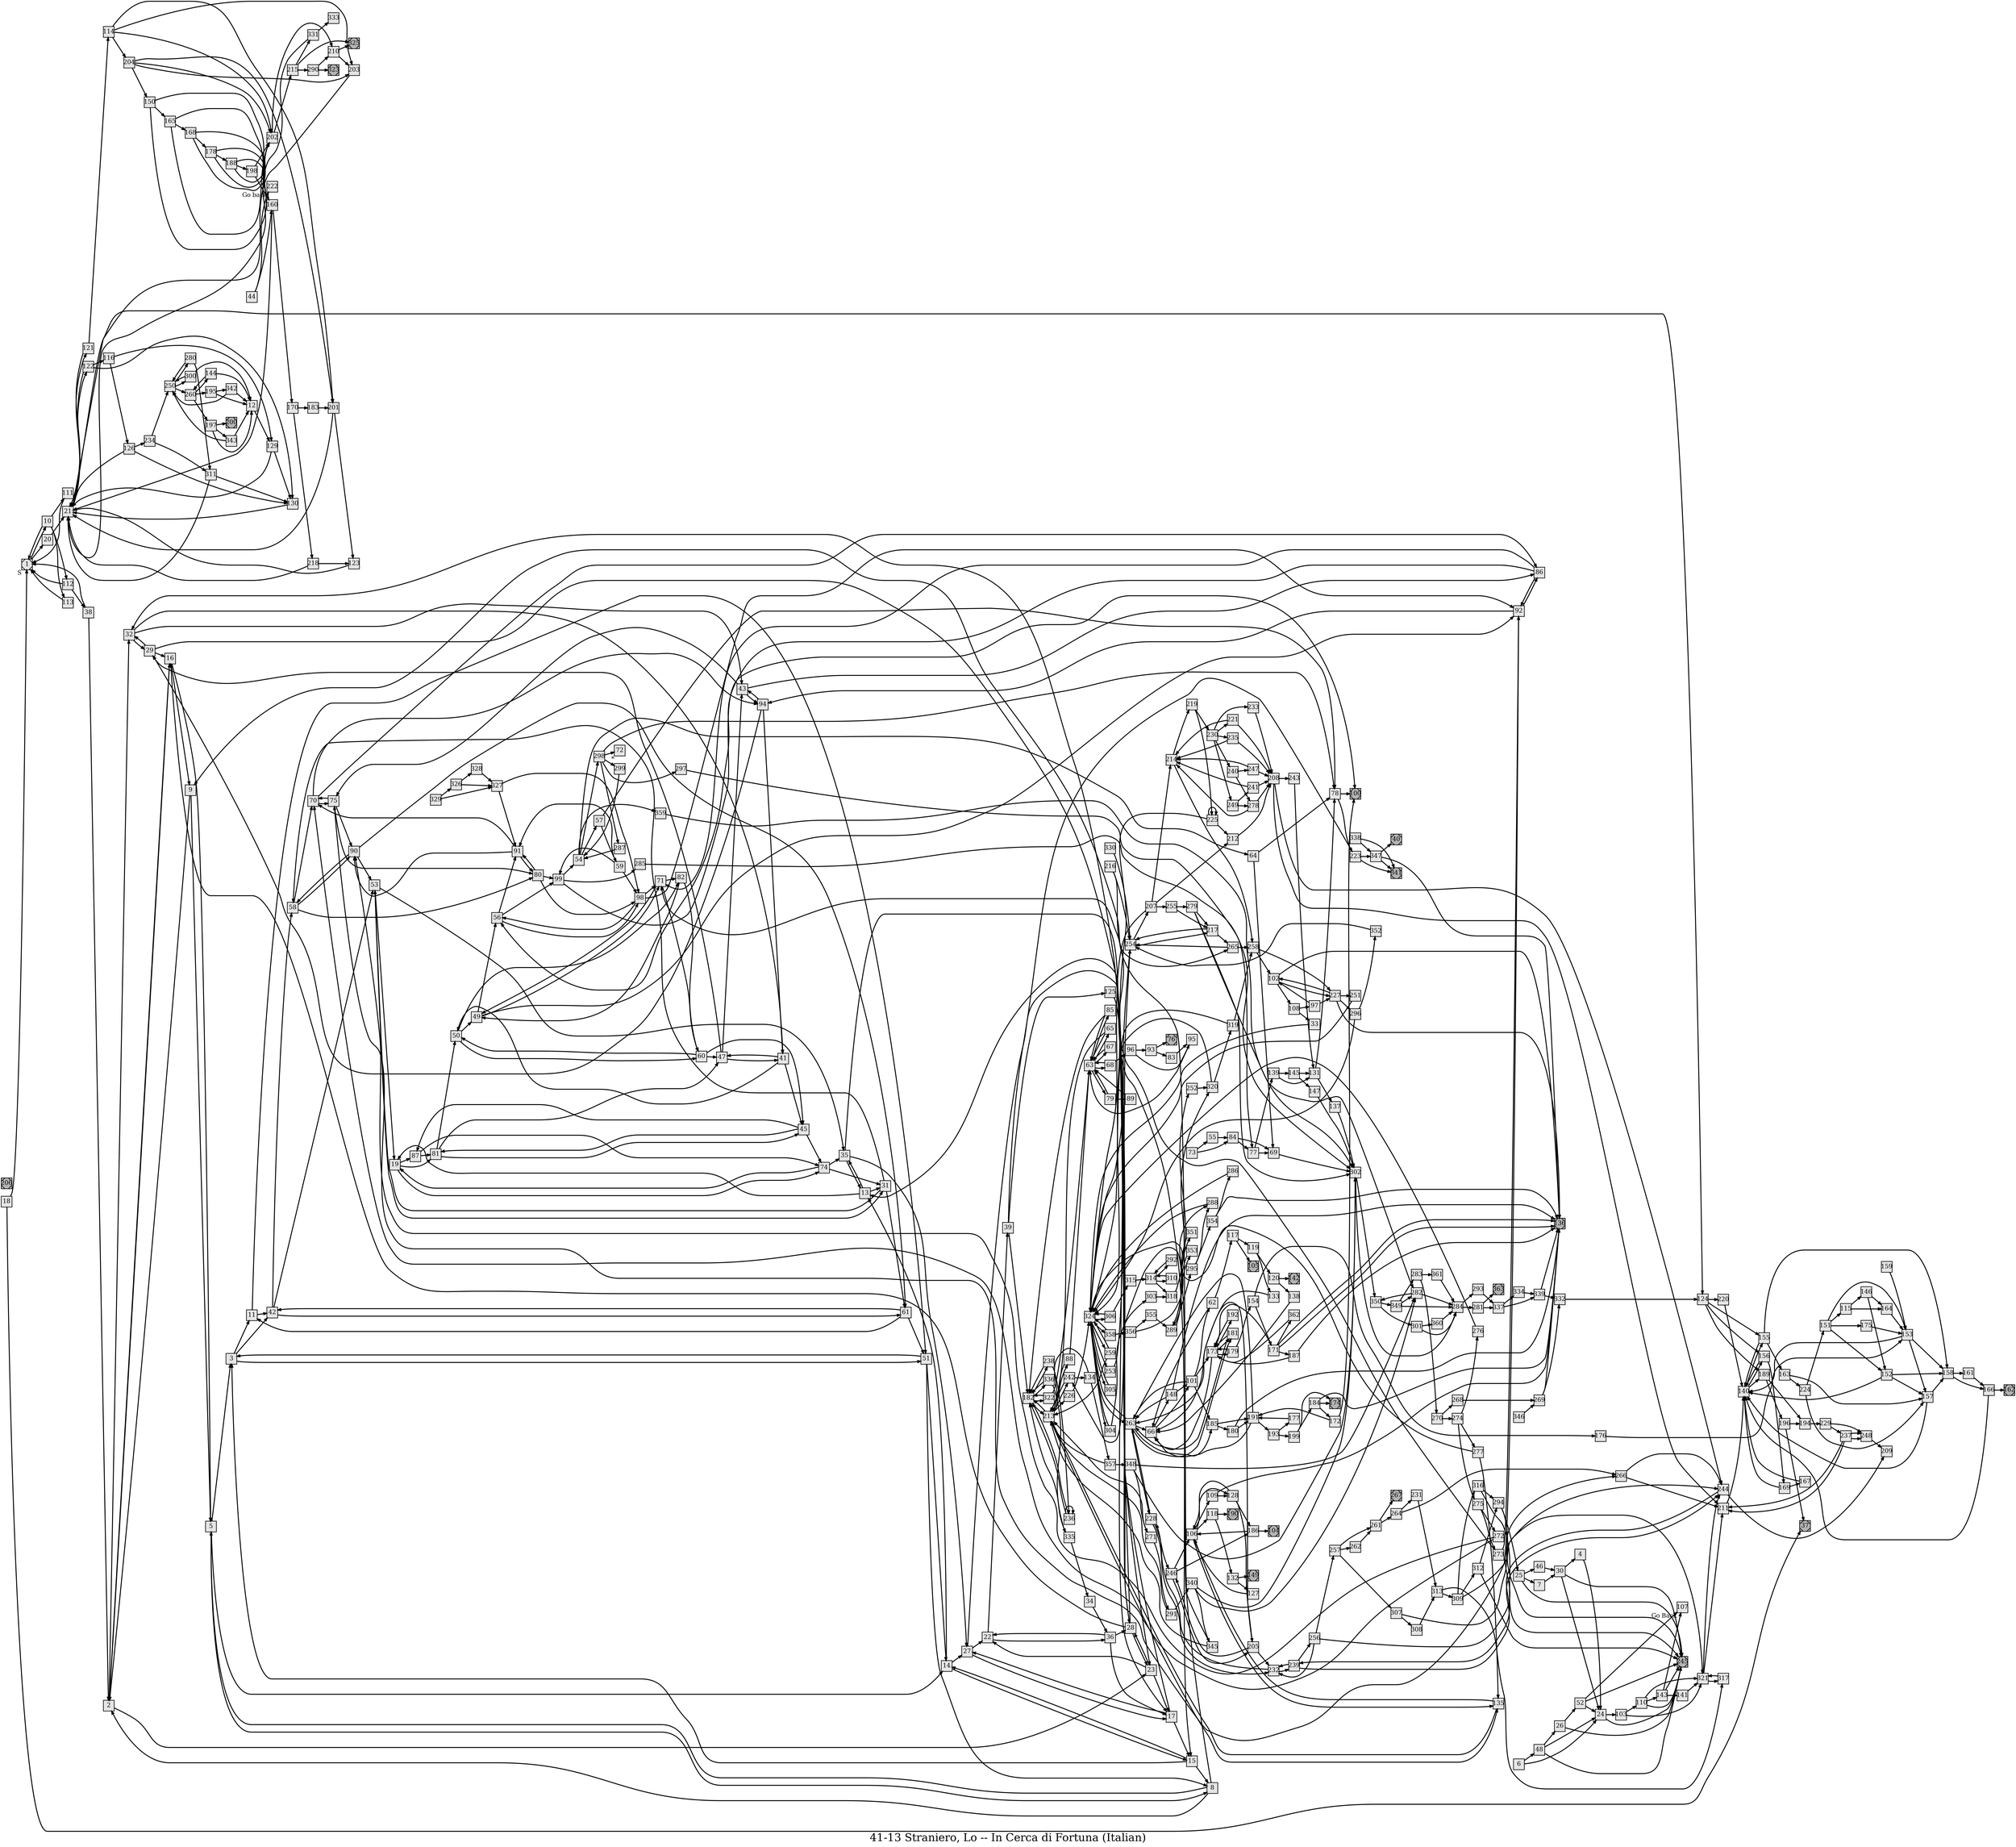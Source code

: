 digraph g{
  graph [ label="41-13 Straniero, Lo -- In Cerca di Fortuna (Italian)" rankdir=LR, ordering=out, fontsize=36, nodesep="0.35", ranksep="0.45"];
  node  [shape=rect, penwidth=2, fontsize=20, style=filled, fillcolor=grey90, margin="0,0", labelfloat=true, regular=true, fixedsize=true];
  edge  [labelfloat=true, penwidth=3, fontsize=12];
  1	[ xlabel="S", shape=Msquare, fontsize=20 ];
  1 -> 10;
  1 -> 20;
  2 -> 32;
  2 -> 23;
  2 -> 16;
  3 -> 11;
  3 -> 42;
  3 -> 51;
  4 -> 24;
  5 -> 3;
  5 -> 14;
  5 -> 8;
  6 -> 48;
  6 -> 24;
  7 -> 30;
  8 -> 9;
  8 -> 2;
  8 -> 5;
  9 -> 2;
  9 -> 5;
  10 -> 111;
  10 -> 112;
  10 -> 113;
  10 -> 1;
  11 -> 51;
  11 -> 42;
  12 -> 129;
  13 -> 19;
  13 -> 31;
  13 -> 35;
  14 -> 27;
  14 -> 13;
  14 -> 15;
  15 -> 3;
  15 -> 8;
  15 -> 14;
  16 -> 5;
  16 -> 9;
  16 -> 2;
  17 -> 13;
  17 -> 15;
  17 -> 27;
  18 -> 1;
  18 -> 37;
  19 -> 87;
  19 -> 81;
  19 -> 74;
  20 -> 21;
  21 -> 121;
  21 -> 122;
  21 -> 124;
  22 -> 39;
  22 -> 36;
  23 -> 17;
  23 -> 22;
  23 -> 28;
  24 -> 103;
  24 -> 245;
  25 -> 46;
  25 -> 7;
  25 -> 245;
  26 -> 52;
  26 -> 245;
  27 -> 28;
  27 -> 22;
  27 -> 17;
  28 -> 32;
  28 -> 16;
  28 -> 23;
  29 -> 23;
  29 -> 16;
  29 -> 32;
  30 -> 4;
  30 -> 24;
  30 -> 245;
  31 -> 58;
  31 -> 61;
  31 -> 53;
  32 -> 41;
  32 -> 43;
  32 -> 29;
  33 -> 324;
  34 -> 36;
  35 -> 15;
  35 -> 27;
  35 -> 13;
  36 -> 22;
  36 -> 28;
  36 -> 17;
  37	[ xlabel="E", shape=Msquare, fontsize=20, fillcolor=grey70, xlabel="" ];
  38 -> 2;
  38 -> 1;
  39 -> 223;
  39 -> 125;
  39 -> 182;
  40	[ xlabel="E", shape=Msquare, fontsize=20, fillcolor=grey70, xlabel="" ];
  41 -> 50;
  41 -> 45;
  41 -> 47;
  42 -> 58;
  42 -> 53;
  42 -> 61;
  43 -> 75;
  43 -> 86;
  43 -> 94;
  44 -> 222;
  44 -> 160;
  45 -> 87;
  45 -> 74;
  45 -> 81;
  46 -> 30;
  47 -> 43;
  47 -> 29;
  47 -> 41;
  48 -> 26;
  48 -> 24;
  48 -> 245;
  49 -> 56;
  49 -> 92;
  49 -> 71;
  50 -> 82;
  50 -> 49;
  50 -> 60;
  51 -> 14;
  51 -> 8;
  51 -> 3;
  52 -> 107;
  52 -> 245;
  52 -> 24;
  53 -> 35;
  53 -> 19;
  53 -> 31;
  54 -> 64;
  54 -> 298;
  54 -> 359;
  54 -> 57;
  55 -> 84;
  56 -> 91;
  56 -> 99;
  56 -> 98;
  57 -> 78;
  57 -> 59;
  58 -> 70;
  58 -> 80;
  58 -> 90;
  59 -> 98;
  59 -> 91;
  59 -> 99;
  60 -> 45;
  60 -> 47;
  60 -> 50;
  61 -> 11;
  61 -> 51;
  61 -> 42;
  62 -> 117;
  62 -> 66;
  63 -> 85;
  63 -> 79;
  63 -> 65;
  63 -> 67;
  63 -> 68;
  64 -> 78;
  64 -> 69;
  65 -> 213;
  65 -> 63;
  66 -> 148;
  66 -> 101;
  67 -> 63;
  68 -> 96;
  68 -> 63;
  69 -> 302;
  70 -> 94;
  70 -> 86;
  70 -> 75;
  71 -> 82;
  71 -> 60;
  71 -> 49;
  72	[ xlabel="*" ];
  73 -> 55;
  73 -> 84;
  74 -> 35;
  74 -> 31;
  74 -> 19;
  75 -> 90;
  75 -> 80;
  75 -> 70;
  76	[ xlabel="E", shape=Msquare, fontsize=20, fillcolor=grey70, xlabel="" ];
  77 -> 139;
  77 -> 69;
  78 -> 100;
  78 -> 223;
  79 -> 89;
  79 -> 63;
  80 -> 99;
  80 -> 98;
  80 -> 91;
  81 -> 50;
  81 -> 47;
  81 -> 45;
  82 -> 60;
  82 -> 49;
  83 -> 95;
  84 -> 69;
  84 -> 77;
  85 -> 182;
  85 -> 63;
  86 -> 56;
  86 -> 71;
  86 -> 92;
  87 -> 74;
  87 -> 81;
  88 -> 213;
  88 -> 63;
  89 -> 63;
  90 -> 61;
  90 -> 53;
  90 -> 58;
  91 -> 70;
  91 -> 90;
  91 -> 80;
  92 -> 94;
  92 -> 75;
  92 -> 86;
  93 -> 76;
  93 -> 83;
  94 -> 41;
  94 -> 29;
  94 -> 43;
  95 -> 63;
  96 -> 93;
  96 -> 95;
  97 -> 102;
  97 -> 227;
  98 -> 71;
  98 -> 92;
  98 -> 56;
  99 -> 54;
  99 -> 285;
  99 -> 100;
  100	[ xlabel="E", shape=Msquare, fontsize=20, fillcolor=grey70, xlabel="" ];
  101 -> 263;
  101 -> 62;
  101 -> 173;
  101 -> 185;
  102 -> 136;
  102 -> 227;
  102 -> 108;
  103 -> 110;
  103 -> 321;
  104	[ xlabel="E", shape=Msquare, fontsize=20, fillcolor=grey70, xlabel="" ];
  105	[ xlabel="E", shape=Msquare, fontsize=20, fillcolor=grey70, xlabel="" ];
  106 -> 128;
  106 -> 109;
  106 -> 118;
  106 -> 135;
  107	[ xlabel="Go Back" ];
  108 -> 97;
  108 -> 33;
  109 -> 136;
  109 -> 128;
  110 -> 321;
  110 -> 143;
  110 -> 245;
  111 -> 1;
  112 -> 38;
  112 -> 1;
  113 -> 1;
  114 -> 201;
  114 -> 202;
  114 -> 203;
  114 -> 204;
  115 -> 146;
  115 -> 164;
  116 -> 129;
  116 -> 126;
  117 -> 119;
  117 -> 105;
  118 -> 190;
  118 -> 132;
  119 -> 120;
  119 -> 133;
  120 -> 142;
  120 -> 138;
  121 -> 21;
  121 -> 114;
  122 -> 116;
  122 -> 130;
  122 -> 21;
  123 -> 21;
  124 -> 220;
  124 -> 155;
  124 -> 156;
  124 -> 189;
  125 -> 28;
  125 -> 17;
  126 -> 234;
  126 -> 130;
  126 -> 21;
  127 -> 106;
  128 -> 106;
  128 -> 186;
  128 -> 205;
  129 -> 130;
  129 -> 21;
  130 -> 21;
  131 -> 78;
  131 -> 137;
  132 -> 149;
  132 -> 127;
  133 -> 66;
  134 -> 357;
  134 -> 213;
  135 -> 213;
  135 -> 106;
  136	[ xlabel="E", shape=Msquare, fontsize=20, fillcolor=grey70, xlabel="" ];
  137 -> 302;
  138 -> 66;
  139 -> 145;
  139 -> 131;
  140 -> 155;
  140 -> 156;
  140 -> 189;
  141 -> 321;
  142	[ xlabel="E", shape=Msquare, fontsize=20, fillcolor=grey70, xlabel="" ];
  143 -> 107;
  143 -> 245;
  143 -> 141;
  144 -> 260;
  144 -> 12;
  145 -> 131;
  145 -> 147;
  146 -> 164;
  146 -> 152;
  147 -> 302;
  148 -> 136;
  148 -> 101;
  148 -> 263;
  149	[ xlabel="E", shape=Msquare, fontsize=20, fillcolor=grey70, xlabel="" ];
  150 -> 160;
  150 -> 165;
  150 -> 202;
  151 -> 153;
  151 -> 115;
  151 -> 175;
  151 -> 152;
  152 -> 158;
  152 -> 140;
  152 -> 157;
  153 -> 158;
  153 -> 140;
  153 -> 157;
  154 -> 176;
  154 -> 171;
  155 -> 158;
  155 -> 163;
  155 -> 140;
  156 -> 140;
  156 -> 169;
  157 -> 158;
  157 -> 140;
  158 -> 161;
  158 -> 166;
  159 -> 153;
  160 -> 170;
  160 -> 21;
  161 -> 166;
  162	[ xlabel="E", shape=Msquare, fontsize=20, fillcolor=grey70, xlabel="" ];
  163 -> 157;
  163 -> 224;
  164 -> 153;
  165 -> 160;
  165 -> 168;
  165 -> 202;
  166 -> 162;
  166 -> 140;
  167 -> 140;
  168 -> 160;
  168 -> 178;
  168 -> 202;
  169 -> 167;
  169 -> 140;
  170 -> 183;
  170 -> 218;
  171 -> 362;
  171 -> 136;
  171 -> 187;
  171 -> 136;
  171 -> 173;
  172 -> 100;
  172 -> 191;
  173 -> 192;
  173 -> 66;
  173 -> 181;
  173 -> 179;
  174	[ xlabel="E", shape=Msquare, fontsize=20, fillcolor=grey70, xlabel="" ];
  175 -> 153;
  176 -> 153;
  177 -> 191;
  178 -> 160;
  178 -> 188;
  178 -> 202;
  179 -> 173;
  179 -> 154;
  180 -> 136;
  180 -> 191;
  181 -> 263;
  181 -> 173;
  182 -> 238;
  182 -> 336;
  182 -> 322;
  182 -> 213;
  183 -> 201;
  184 -> 136;
  184 -> 174;
  184 -> 172;
  185 -> 191;
  185 -> 180;
  186 -> 104;
  186 -> 106;
  187 -> 136;
  187 -> 173;
  188 -> 160;
  188 -> 198;
  188 -> 202;
  189 -> 194;
  189 -> 196;
  190	[ xlabel="E", shape=Msquare, fontsize=20, fillcolor=grey70, xlabel="" ];
  191 -> 66;
  191 -> 263;
  191 -> 193;
  192 -> 173;
  193 -> 177;
  193 -> 199;
  194 -> 229;
  195 -> 342;
  195 -> 12;
  196 -> 194;
  196 -> 37;
  197 -> 200;
  197 -> 343;
  197 -> 12;
  198 -> 202;
  198 -> 160;
  199 -> 174;
  199 -> 184;
  200	[ xlabel="E", shape=Msquare, fontsize=20, fillcolor=grey70, xlabel="" ];
  201 -> 123;
  201 -> 21;
  202 -> 210;
  202 -> 215;
  203 -> 21;
  204 -> 201;
  204 -> 202;
  204 -> 203;
  204 -> 150;
  205 -> 263;
  205 -> 232;
  205 -> 246;
  206	[ xlabel="E", shape=Msquare, fontsize=20, fillcolor=grey70, xlabel="" ];
  207 -> 214;
  207 -> 212;
  207 -> 255;
  207 -> 324;
  208 -> 243;
  208 -> 244;
  208 -> 211;
  210 -> 325;
  210 -> 203;
  211 -> 140;
  212 -> 208;
  213 -> 88;
  213 -> 242;
  213 -> 182;
  213 -> 226;
  213 -> 135;
  214 -> 219;
  214 -> 258;
  215 -> 331;
  215 -> 325;
  215 -> 290;
  216 -> 254;
  216 -> 265;
  217 -> 254;
  217 -> 265;
  218;
  218 -> 123;
  218 -> 21;
  219 -> 230;
  219 -> 225;
  220 -> 140;
  221 -> 214;
  221 -> 208;
  222	[ xlabel="Go back" ];
  223 -> 347;
  223 -> 341;
  224 -> 151;
  224 -> 157;
  225 -> 212;
  225 -> 225;
  225 -> 324;
  226 -> 324;
  227 -> 296;
  227 -> 136;
  227 -> 102;
  227 -> 251;
  228 -> 246;
  228 -> 263;
  228 -> 232;
  229 -> 248;
  229 -> 237;
  230 -> 233;
  230 -> 221;
  230 -> 235;
  230 -> 240;
  230 -> 249;
  231 -> 313;
  232 -> 228;
  232 -> 239;
  233 -> 208;
  234 -> 250;
  234 -> 311;
  235 -> 214;
  235 -> 208;
  236 -> 182;
  237 -> 248;
  237 -> 211;
  236 -> 236;
  236 -> 182;
  237 -> 248;
  237 -> 211;
  238 -> 236;
  238 -> 182;
  239 -> 256;
  239 -> 232;
  239 -> 244;
  240 -> 247;
  240 -> 278;
  241 -> 214;
  241 -> 208;
  242 -> 134;
  242 -> 213;
  243 -> 131;
  244 -> 239;
  244 -> 209;
  245	[ xlabel="E", shape=Msquare, fontsize=20, fillcolor=grey70, xlabel="" ];
  246 -> 106;
  246 -> 186;
  246 -> 205;
  247 -> 214;
  247 -> 208;
  248 -> 209;
  249 -> 241;
  249 -> 278;
  250 -> 280;
  250 -> 300;
  250 -> 260;
  251 -> 324;
  252 -> 320;
  253 -> 254;
  254 -> 207;
  254 -> 324;
  254 -> 217;
  255 -> 279;
  255 -> 217;
  256 -> 232;
  256 -> 257;
  256 -> 244;
  257 -> 261;
  257 -> 262;
  257 -> 307;
  258 -> 227;
  258 -> 102;
  259 -> 213;
  259 -> 324;
  260 -> 144;
  260 -> 195;
  260 -> 197;
  261 -> 264;
  261 -> 267;
  262 -> 261;
  263 -> 66;
  263 -> 185;
  263 -> 181;
  263 -> 324;
  263 -> 228;
  264 -> 231;
  264 -> 266;
  265 -> 258;
  265 -> 254;
  266 -> 244;
  266 -> 211;
  267	[ xlabel="E", shape=Msquare, fontsize=20, fillcolor=grey70, xlabel="" ];
  268 -> 269;
  269 -> 136;
  269 -> 332;
  270 -> 268;
  270 -> 274;
  271 -> 291;
  271 -> 213;
  272 -> 70;
  272 -> 90;
  273 -> 71;
  273 -> 92;
  274 -> 277;
  274 -> 275;
  274 -> 276;
  275 -> 272;
  275 -> 273;
  276 -> 324;
  277 -> 324;
  277 -> 135;
  278 -> 214;
  278 -> 208;
  279 -> 217;
  279 -> 302;
  279 -> 282;
  280 -> 250;
  280 -> 311;
  281 -> 363;
  281 -> 337;
  282 -> 350;
  282 -> 284;
  283 -> 361;
  283 -> 270;
  284 -> 293;
  284 -> 281;
  285 -> 302;
  286 -> 324;
  287 -> 54;
  288 -> 324;
  289 -> 351;
  289 -> 353;
  289 -> 295;
  290 -> 210;
  290 -> 323;
  291 -> 340;
  291 -> 213;
  292 -> 314;
  293 -> 337;
  294 -> 25;
  294 -> 245;
  295 -> 288;
  295 -> 354;
  296 -> 324;
  296 -> 352;
  297 -> 77;
  298 -> 78;
  298 -> 72;
  298 -> 299;
  298 -> 297;
  298 -> 287;
  299 -> 54;
  300 -> 250;
  300 -> 12;
  301 -> 360;
  301 -> 284;
  302 -> 350;
  302 -> 284;
  303 -> 318;
  304 -> 303;
  304 -> 324;
  305 -> 324;
  306 -> 324;
  306 -> 315;
  307 -> 266;
  307 -> 308;
  308 -> 313;
  309 -> 316;
  309 -> 312;
  309 -> 321;
  310 -> 314;
  311 -> 130;
  311 -> 21;
  312 -> 294;
  312 -> 245;
  313 -> 317;
  313 -> 309;
  314 -> 292;
  314 -> 310;
  314 -> 318;
  315 -> 314;
  316 -> 294;
  316 -> 245;
  317 -> 321;
  318 -> 252;
  318 -> 320;
  319 -> 258;
  319 -> 324;
  320 -> 324;
  320 -> 319;
  321 -> 244;
  321 -> 211;
  321 -> 317;
  322 -> 182;
  322 -> 63;
  323	[ xlabel="E", shape=Msquare, fontsize=20, fillcolor=grey70, xlabel="" ];
  324 -> 306;
  324 -> 358;
  324 -> 259;
  324 -> 253;
  324 -> 305;
  324 -> 263;
  324 -> 304;
  325	[ xlabel="E", shape=Msquare, fontsize=20, fillcolor=grey70, xlabel="" ];
  326 -> 328;
  326 -> 327;
  327 -> 98;
  327 -> 91;
  328 -> 327;
  329 -> 326;
  329 -> 327;
  330 -> 254;
  331 -> 21;
  331 -> 333;
  332 -> 124;
  334 -> 339;
  335 -> 182;
  335 -> 34;
  336 -> 335;
  336 -> 182;
  337 -> 334;
  337 -> 339;
  338 -> 341;
  338 -> 347;
  339 -> 136;
  339 -> 332;
  340 -> 302;
  340 -> 282;
  340 -> 345;
  341	[ xlabel="E", shape=Msquare, fontsize=20, fillcolor=grey70, xlabel="" ];
  342 -> 250;
  342 -> 12;
  343 -> 250;
  343 -> 12;
  345 -> 242;
  345 -> 213;
  346 -> 269;
  347 -> 40;
  347 -> 136;
  347 -> 341;
  348 -> 302;
  348 -> 282;
  348 -> 271;
  349 -> 283;
  349 -> 282;
  349 -> 284;
  350 -> 349;
  350 -> 301;
  351 -> 289;
  352 -> 254;
  353 -> 289;
  354 -> 286;
  354 -> 136;
  355 -> 289;
  356 -> 355;
  356 -> 288;
  357 -> 348;
  357 -> 213;
  358 -> 356;
  358 -> 324;
  359 -> 302;
  360 -> 284;
  361 -> 284;
  362 -> 173;
  363	[ xlabel="E", shape=Msquare, fontsize=20, fillcolor=grey70, xlabel="" ];
}

